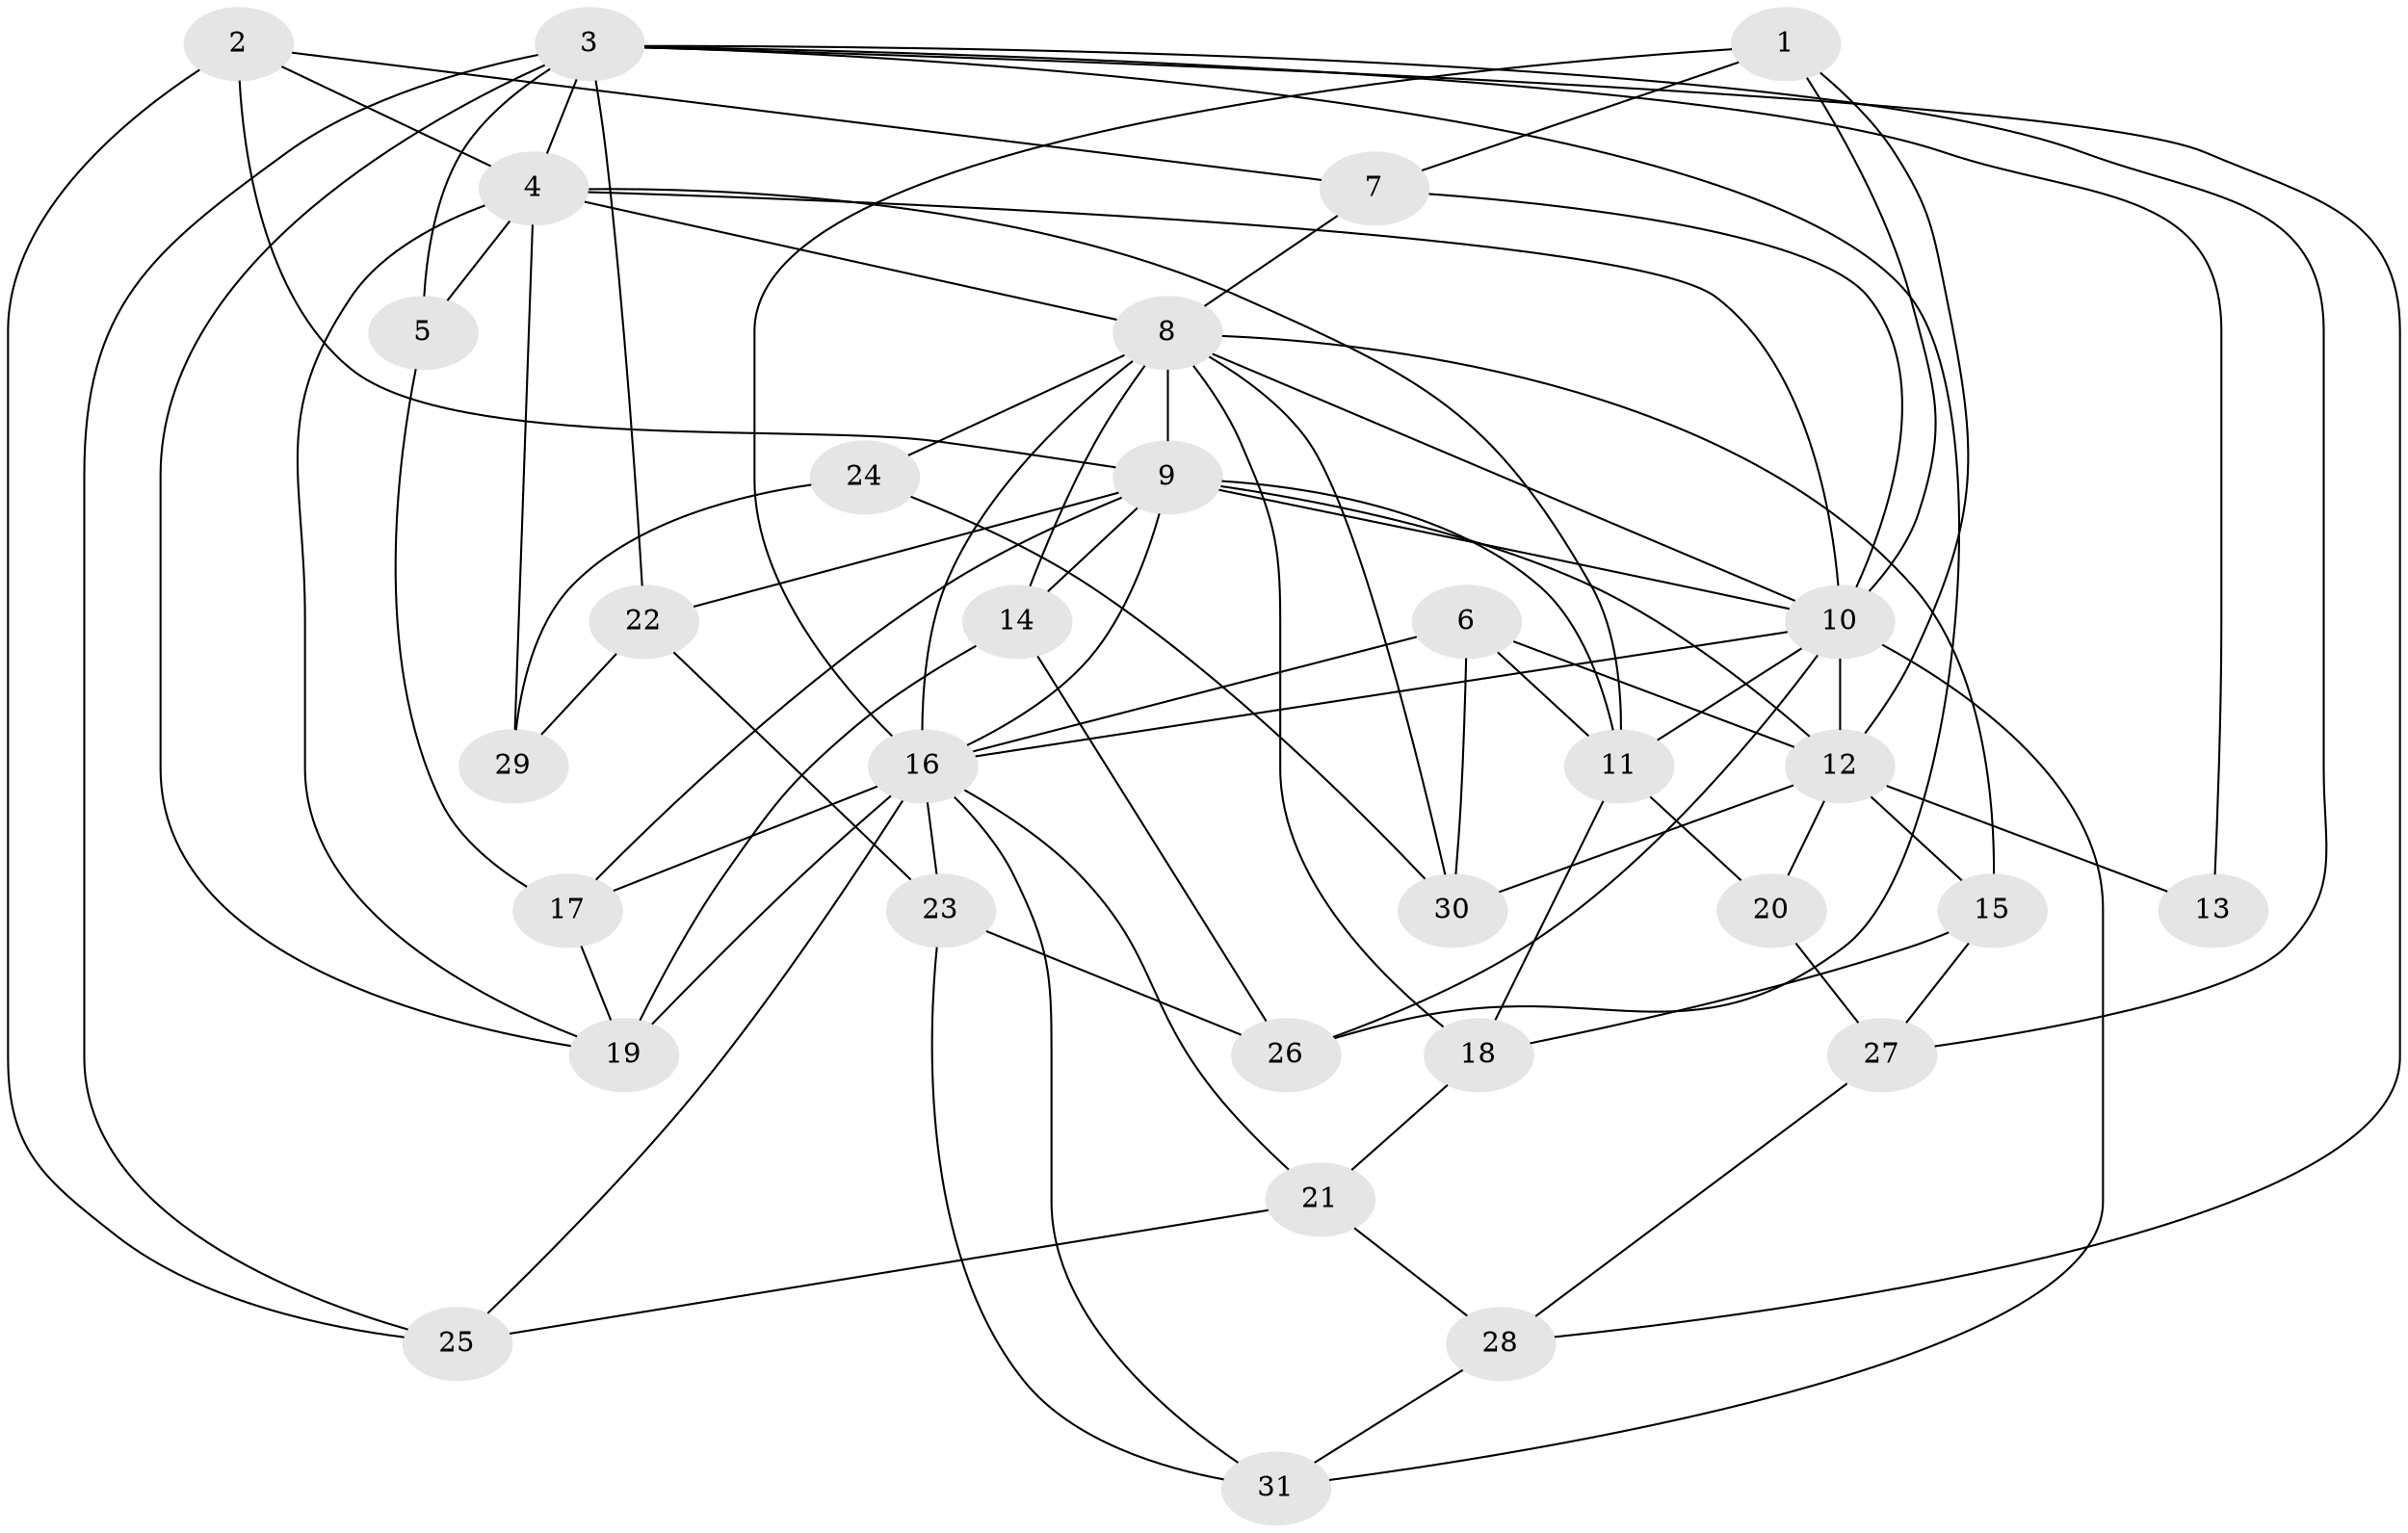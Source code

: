 // original degree distribution, {4: 1.0}
// Generated by graph-tools (version 1.1) at 2025/38/03/09/25 02:38:15]
// undirected, 31 vertices, 79 edges
graph export_dot {
graph [start="1"]
  node [color=gray90,style=filled];
  1;
  2;
  3;
  4;
  5;
  6;
  7;
  8;
  9;
  10;
  11;
  12;
  13;
  14;
  15;
  16;
  17;
  18;
  19;
  20;
  21;
  22;
  23;
  24;
  25;
  26;
  27;
  28;
  29;
  30;
  31;
  1 -- 7 [weight=1.0];
  1 -- 10 [weight=1.0];
  1 -- 12 [weight=1.0];
  1 -- 16 [weight=1.0];
  2 -- 4 [weight=1.0];
  2 -- 7 [weight=1.0];
  2 -- 9 [weight=1.0];
  2 -- 25 [weight=1.0];
  3 -- 4 [weight=2.0];
  3 -- 5 [weight=1.0];
  3 -- 13 [weight=1.0];
  3 -- 19 [weight=1.0];
  3 -- 22 [weight=1.0];
  3 -- 25 [weight=1.0];
  3 -- 26 [weight=1.0];
  3 -- 27 [weight=1.0];
  3 -- 28 [weight=1.0];
  4 -- 5 [weight=2.0];
  4 -- 8 [weight=1.0];
  4 -- 10 [weight=1.0];
  4 -- 11 [weight=2.0];
  4 -- 19 [weight=1.0];
  4 -- 29 [weight=2.0];
  5 -- 17 [weight=1.0];
  6 -- 11 [weight=1.0];
  6 -- 12 [weight=1.0];
  6 -- 16 [weight=1.0];
  6 -- 30 [weight=1.0];
  7 -- 8 [weight=1.0];
  7 -- 10 [weight=1.0];
  8 -- 9 [weight=2.0];
  8 -- 10 [weight=1.0];
  8 -- 14 [weight=1.0];
  8 -- 15 [weight=1.0];
  8 -- 16 [weight=1.0];
  8 -- 18 [weight=1.0];
  8 -- 24 [weight=2.0];
  8 -- 30 [weight=1.0];
  9 -- 10 [weight=1.0];
  9 -- 11 [weight=1.0];
  9 -- 12 [weight=1.0];
  9 -- 14 [weight=1.0];
  9 -- 16 [weight=1.0];
  9 -- 17 [weight=1.0];
  9 -- 22 [weight=1.0];
  10 -- 11 [weight=1.0];
  10 -- 12 [weight=1.0];
  10 -- 16 [weight=1.0];
  10 -- 26 [weight=1.0];
  10 -- 31 [weight=1.0];
  11 -- 18 [weight=1.0];
  11 -- 20 [weight=2.0];
  12 -- 13 [weight=3.0];
  12 -- 15 [weight=1.0];
  12 -- 20 [weight=1.0];
  12 -- 30 [weight=1.0];
  14 -- 19 [weight=1.0];
  14 -- 26 [weight=1.0];
  15 -- 18 [weight=1.0];
  15 -- 27 [weight=1.0];
  16 -- 17 [weight=1.0];
  16 -- 19 [weight=2.0];
  16 -- 21 [weight=1.0];
  16 -- 23 [weight=1.0];
  16 -- 25 [weight=1.0];
  16 -- 31 [weight=1.0];
  17 -- 19 [weight=1.0];
  18 -- 21 [weight=1.0];
  20 -- 27 [weight=1.0];
  21 -- 25 [weight=1.0];
  21 -- 28 [weight=1.0];
  22 -- 23 [weight=1.0];
  22 -- 29 [weight=1.0];
  23 -- 26 [weight=1.0];
  23 -- 31 [weight=1.0];
  24 -- 29 [weight=1.0];
  24 -- 30 [weight=1.0];
  27 -- 28 [weight=1.0];
  28 -- 31 [weight=1.0];
}

